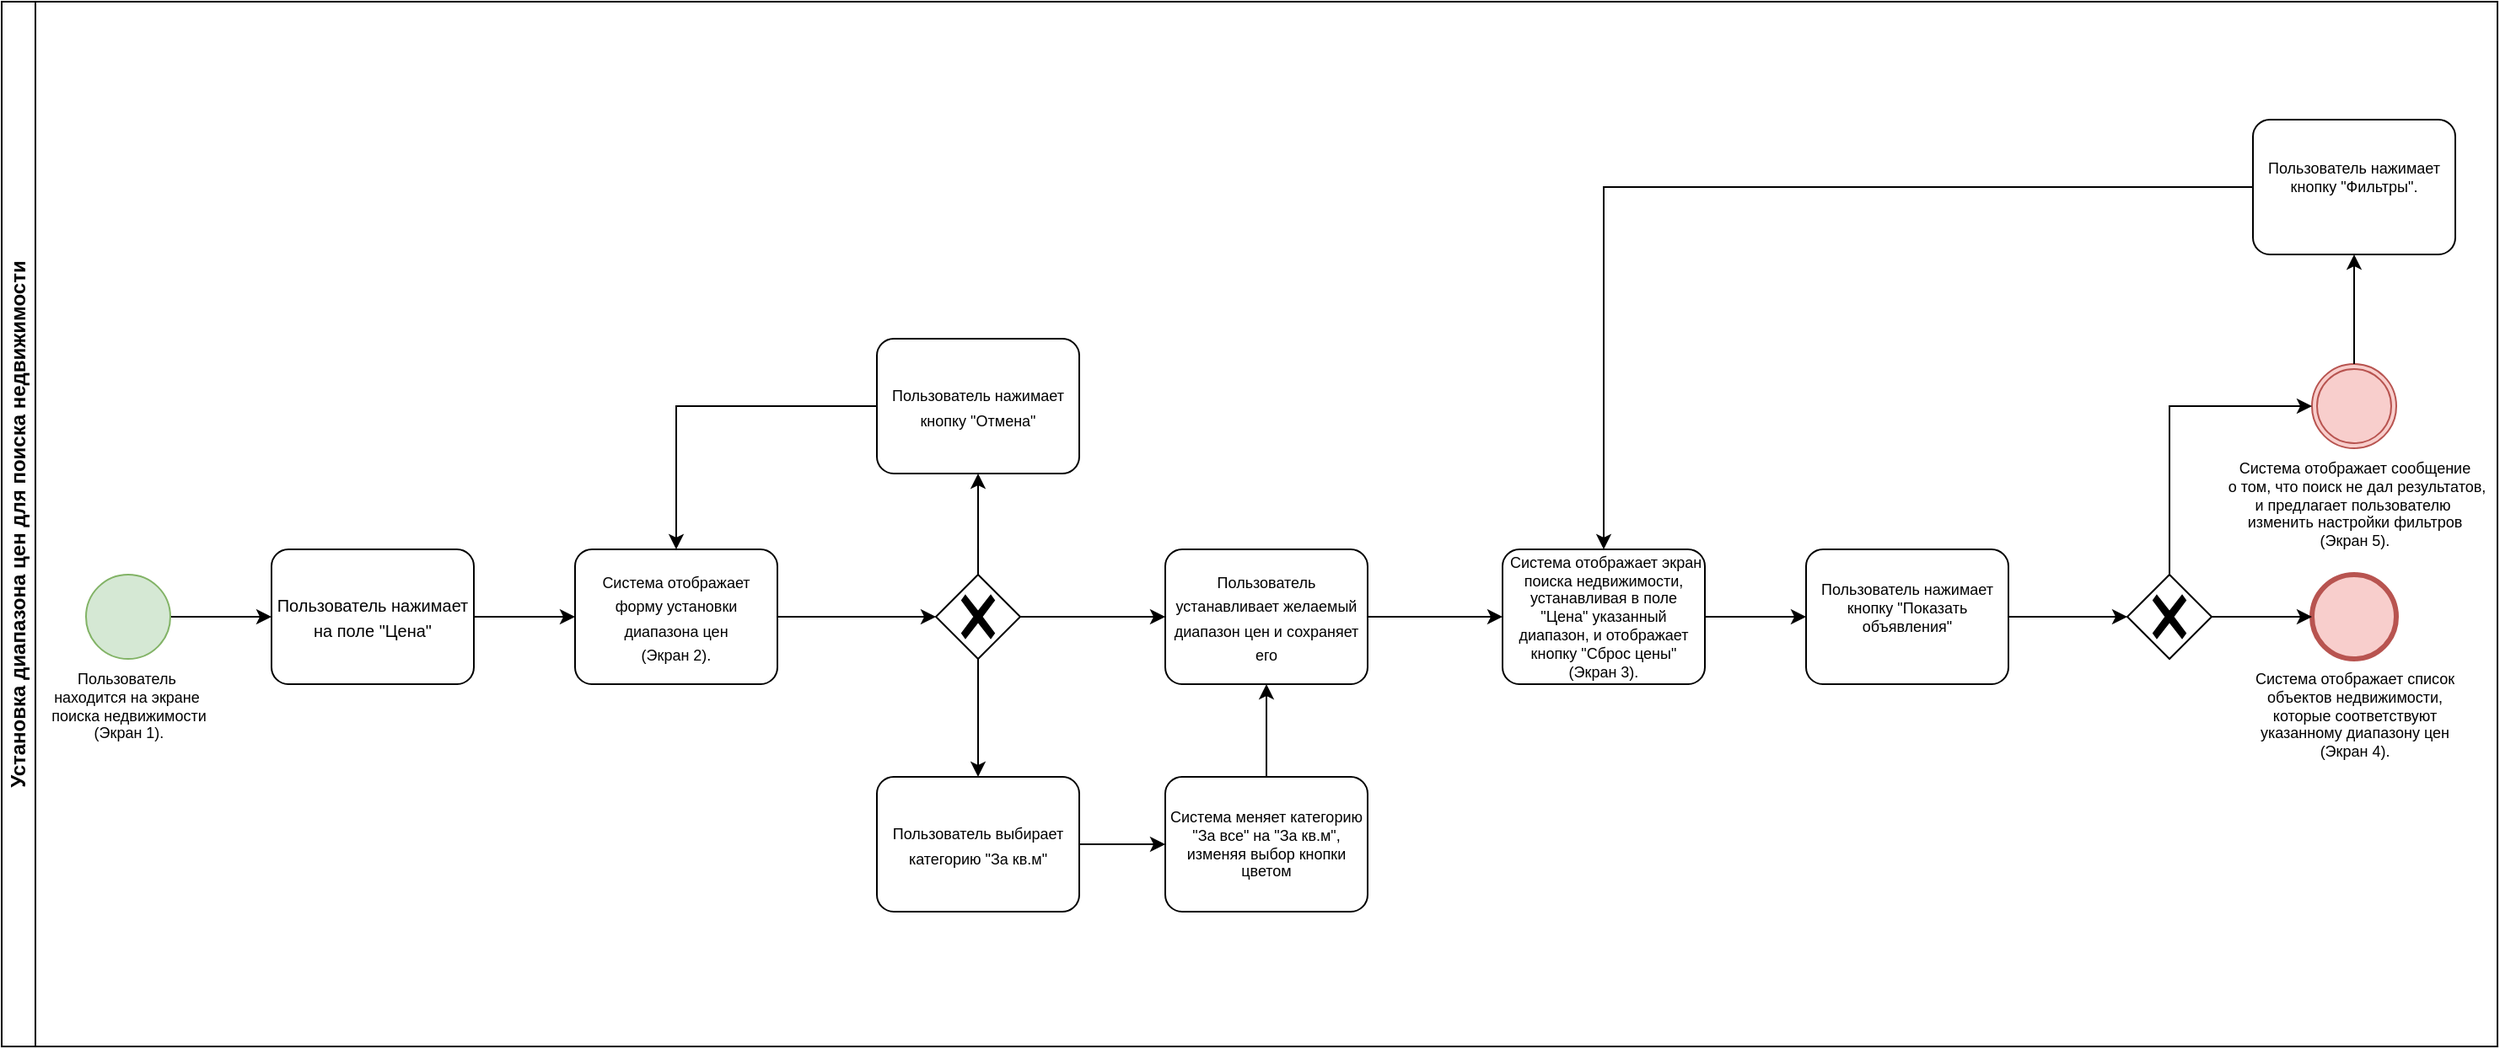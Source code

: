 <mxfile version="24.7.17">
  <diagram name="Страница — 1" id="6dKcLjjxsjvN5Ayz9n6f">
    <mxGraphModel dx="1036" dy="1783" grid="1" gridSize="10" guides="1" tooltips="1" connect="1" arrows="1" fold="1" page="1" pageScale="1" pageWidth="827" pageHeight="1169" math="0" shadow="0">
      <root>
        <mxCell id="0" />
        <mxCell id="1" parent="0" />
        <mxCell id="C_I9bJdqRiMbEL3iKja--15" value="Установка диапазона цен для поиска недвижимости" style="swimlane;startSize=20;horizontal=0;html=1;whiteSpace=wrap;" parent="1" vertex="1">
          <mxGeometry x="70" y="-530" width="1480" height="620" as="geometry">
            <mxRectangle x="50" y="70" width="40" height="60" as="alternateBounds" />
          </mxGeometry>
        </mxCell>
        <mxCell id="C_I9bJdqRiMbEL3iKja--17" style="edgeStyle=orthogonalEdgeStyle;rounded=0;orthogonalLoop=1;jettySize=auto;html=1;exitX=1;exitY=0.5;exitDx=0;exitDy=0;exitPerimeter=0;" parent="C_I9bJdqRiMbEL3iKja--15" source="A_Md5Av4NEP50l646wr--10" target="C_I9bJdqRiMbEL3iKja--16" edge="1">
          <mxGeometry relative="1" as="geometry" />
        </mxCell>
        <mxCell id="A_Md5Av4NEP50l646wr--10" value="&lt;div style=&quot;font-size: 9px;&quot;&gt;&lt;font style=&quot;font-size: 9px;&quot;&gt;Пользователь&amp;nbsp;&lt;/font&gt;&lt;/div&gt;&lt;div style=&quot;font-size: 9px;&quot;&gt;&lt;font style=&quot;font-size: 9px;&quot;&gt;находится на экране&amp;nbsp;&lt;/font&gt;&lt;/div&gt;&lt;div style=&quot;font-size: 9px;&quot;&gt;&lt;font style=&quot;font-size: 9px;&quot;&gt;поиска недвижимости&lt;/font&gt;&lt;/div&gt;&lt;div style=&quot;font-size: 9px;&quot;&gt;&lt;font style=&quot;font-size: 9px;&quot;&gt;(Экран 1).&lt;/font&gt;&lt;/div&gt;" style="points=[[0.145,0.145,0],[0.5,0,0],[0.855,0.145,0],[1,0.5,0],[0.855,0.855,0],[0.5,1,0],[0.145,0.855,0],[0,0.5,0]];shape=mxgraph.bpmn.event;html=1;verticalLabelPosition=bottom;labelBackgroundColor=#ffffff;verticalAlign=top;align=center;perimeter=ellipsePerimeter;outlineConnect=0;aspect=fixed;outline=standard;symbol=general;fillColor=#d5e8d4;strokeColor=#82b366;" parent="C_I9bJdqRiMbEL3iKja--15" vertex="1">
          <mxGeometry x="50" y="340" width="50" height="50" as="geometry" />
        </mxCell>
        <mxCell id="C_I9bJdqRiMbEL3iKja--16" value="&lt;font style=&quot;font-size: 10px;&quot;&gt;Пользователь нажимает на поле &quot;Цена&quot;&lt;/font&gt;" style="points=[[0.25,0,0],[0.5,0,0],[0.75,0,0],[1,0.25,0],[1,0.5,0],[1,0.75,0],[0.75,1,0],[0.5,1,0],[0.25,1,0],[0,0.75,0],[0,0.5,0],[0,0.25,0]];shape=mxgraph.bpmn.task;whiteSpace=wrap;rectStyle=rounded;size=10;html=1;container=1;expand=0;collapsible=0;taskMarker=abstract;" parent="C_I9bJdqRiMbEL3iKja--15" vertex="1">
          <mxGeometry x="160" y="325" width="120" height="80" as="geometry" />
        </mxCell>
        <mxCell id="C_I9bJdqRiMbEL3iKja--60" style="edgeStyle=orthogonalEdgeStyle;rounded=0;orthogonalLoop=1;jettySize=auto;html=1;exitX=1;exitY=0.5;exitDx=0;exitDy=0;exitPerimeter=0;" parent="C_I9bJdqRiMbEL3iKja--15" source="A_Md5Av4NEP50l646wr--13" target="C_I9bJdqRiMbEL3iKja--59" edge="1">
          <mxGeometry relative="1" as="geometry" />
        </mxCell>
        <mxCell id="A_Md5Av4NEP50l646wr--13" value="&lt;font style=&quot;font-size: 9px;&quot;&gt;Система отображает форму установки диапазона цен&lt;/font&gt;&lt;div&gt;&lt;font style=&quot;font-size: 9px;&quot;&gt;(Экран 2).&lt;/font&gt;&lt;/div&gt;" style="points=[[0.25,0,0],[0.5,0,0],[0.75,0,0],[1,0.25,0],[1,0.5,0],[1,0.75,0],[0.75,1,0],[0.5,1,0],[0.25,1,0],[0,0.75,0],[0,0.5,0],[0,0.25,0]];shape=mxgraph.bpmn.task;whiteSpace=wrap;rectStyle=rounded;size=10;html=1;container=1;expand=0;collapsible=0;taskMarker=abstract;" parent="C_I9bJdqRiMbEL3iKja--15" vertex="1">
          <mxGeometry x="340" y="325" width="120" height="80" as="geometry" />
        </mxCell>
        <mxCell id="C_I9bJdqRiMbEL3iKja--19" style="edgeStyle=orthogonalEdgeStyle;rounded=0;orthogonalLoop=1;jettySize=auto;html=1;exitX=1;exitY=0.5;exitDx=0;exitDy=0;exitPerimeter=0;entryX=0;entryY=0.5;entryDx=0;entryDy=0;entryPerimeter=0;" parent="C_I9bJdqRiMbEL3iKja--15" source="C_I9bJdqRiMbEL3iKja--16" target="A_Md5Av4NEP50l646wr--13" edge="1">
          <mxGeometry relative="1" as="geometry" />
        </mxCell>
        <mxCell id="A_Md5Av4NEP50l646wr--17" value="&lt;font style=&quot;font-size: 9px;&quot;&gt;Пользователь устанавливает желаемый диапазон цен и сохраняет его&lt;/font&gt;" style="points=[[0.25,0,0],[0.5,0,0],[0.75,0,0],[1,0.25,0],[1,0.5,0],[1,0.75,0],[0.75,1,0],[0.5,1,0],[0.25,1,0],[0,0.75,0],[0,0.5,0],[0,0.25,0]];shape=mxgraph.bpmn.task;whiteSpace=wrap;rectStyle=rounded;size=10;html=1;container=1;expand=0;collapsible=0;taskMarker=abstract;" parent="C_I9bJdqRiMbEL3iKja--15" vertex="1">
          <mxGeometry x="690" y="325" width="120" height="80" as="geometry" />
        </mxCell>
        <mxCell id="C_I9bJdqRiMbEL3iKja--35" style="edgeStyle=orthogonalEdgeStyle;rounded=0;orthogonalLoop=1;jettySize=auto;html=1;exitX=1;exitY=0.5;exitDx=0;exitDy=0;exitPerimeter=0;" parent="C_I9bJdqRiMbEL3iKja--15" source="A_Md5Av4NEP50l646wr--29" target="A_Md5Av4NEP50l646wr--33" edge="1">
          <mxGeometry relative="1" as="geometry" />
        </mxCell>
        <mxCell id="A_Md5Av4NEP50l646wr--29" value="&lt;div style=&quot;font-size: 9px;&quot;&gt;&lt;font style=&quot;font-size: 9px;&quot;&gt;&amp;nbsp;Система отображает экран поиска недвижимости, устанавливая в поле&lt;/font&gt;&lt;/div&gt;&lt;div style=&quot;font-size: 9px;&quot;&gt;&lt;font style=&quot;font-size: 9px;&quot;&gt;&quot;Цена&quot; указанный диапазон, и отображает кнопку &quot;Сброс цены&quot;&lt;/font&gt;&lt;/div&gt;&lt;div style=&quot;font-size: 9px;&quot;&gt;&lt;font style=&quot;font-size: 9px;&quot;&gt;(Экран 3).&lt;/font&gt;&lt;/div&gt;" style="points=[[0.25,0,0],[0.5,0,0],[0.75,0,0],[1,0.25,0],[1,0.5,0],[1,0.75,0],[0.75,1,0],[0.5,1,0],[0.25,1,0],[0,0.75,0],[0,0.5,0],[0,0.25,0]];shape=mxgraph.bpmn.task;whiteSpace=wrap;rectStyle=rounded;size=10;html=1;container=1;expand=0;collapsible=0;taskMarker=abstract;" parent="C_I9bJdqRiMbEL3iKja--15" vertex="1">
          <mxGeometry x="890" y="325" width="120" height="80" as="geometry" />
        </mxCell>
        <mxCell id="A_Md5Av4NEP50l646wr--33" value="&lt;div style=&quot;font-size: 9px;&quot;&gt;&lt;font style=&quot;font-size: 9px;&quot;&gt;Пользователь нажимает кнопку &quot;Показать объявления&quot;&lt;/font&gt;&lt;/div&gt;&lt;div style=&quot;font-size: 9px;&quot;&gt;&lt;br&gt;&lt;/div&gt;" style="points=[[0.25,0,0],[0.5,0,0],[0.75,0,0],[1,0.25,0],[1,0.5,0],[1,0.75,0],[0.75,1,0],[0.5,1,0],[0.25,1,0],[0,0.75,0],[0,0.5,0],[0,0.25,0]];shape=mxgraph.bpmn.task;whiteSpace=wrap;rectStyle=rounded;size=10;html=1;container=1;expand=0;collapsible=0;taskMarker=abstract;" parent="C_I9bJdqRiMbEL3iKja--15" vertex="1">
          <mxGeometry x="1070" y="325" width="120" height="80" as="geometry" />
        </mxCell>
        <mxCell id="A_Md5Av4NEP50l646wr--40" value="&lt;div style=&quot;font-size: 9px;&quot;&gt;&lt;font style=&quot;font-size: 9px;&quot;&gt;Система отображает список&lt;/font&gt;&lt;/div&gt;&lt;div style=&quot;font-size: 9px;&quot;&gt;&lt;font style=&quot;font-size: 9px;&quot;&gt;объектов недвижимости,&lt;/font&gt;&lt;/div&gt;&lt;div style=&quot;font-size: 9px;&quot;&gt;&lt;font style=&quot;font-size: 9px;&quot;&gt; которые соответствуют &lt;/font&gt;&lt;/div&gt;&lt;div style=&quot;font-size: 9px;&quot;&gt;&lt;font style=&quot;font-size: 9px;&quot;&gt;указанному диапазону цен&lt;/font&gt;&lt;/div&gt;&lt;div style=&quot;font-size: 9px;&quot;&gt;&lt;font style=&quot;font-size: 9px;&quot;&gt;(Экран 4).&lt;/font&gt;&lt;/div&gt;" style="points=[[0.145,0.145,0],[0.5,0,0],[0.855,0.145,0],[1,0.5,0],[0.855,0.855,0],[0.5,1,0],[0.145,0.855,0],[0,0.5,0]];shape=mxgraph.bpmn.event;html=1;verticalLabelPosition=bottom;labelBackgroundColor=#ffffff;verticalAlign=top;align=center;perimeter=ellipsePerimeter;outlineConnect=0;aspect=fixed;outline=end;symbol=terminate2;fillColor=#f8cecc;strokeColor=#b85450;" parent="C_I9bJdqRiMbEL3iKja--15" vertex="1">
          <mxGeometry x="1370" y="340" width="50" height="50" as="geometry" />
        </mxCell>
        <mxCell id="C_I9bJdqRiMbEL3iKja--25" value="" style="points=[[0.25,0.25,0],[0.5,0,0],[0.75,0.25,0],[1,0.5,0],[0.75,0.75,0],[0.5,1,0],[0.25,0.75,0],[0,0.5,0]];shape=mxgraph.bpmn.gateway2;html=1;verticalLabelPosition=bottom;labelBackgroundColor=#ffffff;verticalAlign=top;align=center;perimeter=rhombusPerimeter;outlineConnect=0;outline=none;symbol=none;gwType=exclusive;" parent="C_I9bJdqRiMbEL3iKja--15" vertex="1">
          <mxGeometry x="1260.5" y="340" width="50" height="50" as="geometry" />
        </mxCell>
        <mxCell id="C_I9bJdqRiMbEL3iKja--36" style="edgeStyle=orthogonalEdgeStyle;rounded=0;orthogonalLoop=1;jettySize=auto;html=1;exitX=1;exitY=0.5;exitDx=0;exitDy=0;exitPerimeter=0;entryX=0;entryY=0.5;entryDx=0;entryDy=0;entryPerimeter=0;" parent="C_I9bJdqRiMbEL3iKja--15" source="A_Md5Av4NEP50l646wr--33" target="C_I9bJdqRiMbEL3iKja--25" edge="1">
          <mxGeometry relative="1" as="geometry" />
        </mxCell>
        <mxCell id="C_I9bJdqRiMbEL3iKja--38" value="&lt;div style=&quot;font-size: 9px;&quot;&gt;&lt;div&gt;Система отображает сообщение&lt;/div&gt;&lt;div&gt;&amp;nbsp;о том, что поиск не дал результатов,&lt;/div&gt;&lt;div&gt;и предлагает пользователю&amp;nbsp;&lt;/div&gt;&lt;div&gt;изменить настройки фильтров&lt;/div&gt;&lt;div&gt;(Экран 5).&lt;/div&gt;&lt;/div&gt;" style="points=[[0.145,0.145,0],[0.5,0,0],[0.855,0.145,0],[1,0.5,0],[0.855,0.855,0],[0.5,1,0],[0.145,0.855,0],[0,0.5,0]];shape=mxgraph.bpmn.event;html=1;verticalLabelPosition=bottom;labelBackgroundColor=#ffffff;verticalAlign=top;align=center;perimeter=ellipsePerimeter;outlineConnect=0;aspect=fixed;outline=throwing;symbol=general;fillColor=#f8cecc;strokeColor=#b85450;" parent="C_I9bJdqRiMbEL3iKja--15" vertex="1">
          <mxGeometry x="1370" y="215" width="50" height="50" as="geometry" />
        </mxCell>
        <mxCell id="C_I9bJdqRiMbEL3iKja--40" value="&lt;div style=&quot;font-size: 9px;&quot;&gt;&lt;div&gt;Пользователь нажимает кнопку &quot;Фильтры&quot;.&lt;/div&gt;&lt;div&gt;&lt;br&gt;&lt;/div&gt;&lt;/div&gt;" style="points=[[0.25,0,0],[0.5,0,0],[0.75,0,0],[1,0.25,0],[1,0.5,0],[1,0.75,0],[0.75,1,0],[0.5,1,0],[0.25,1,0],[0,0.75,0],[0,0.5,0],[0,0.25,0]];shape=mxgraph.bpmn.task;whiteSpace=wrap;rectStyle=rounded;size=10;html=1;container=1;expand=0;collapsible=0;taskMarker=abstract;" parent="C_I9bJdqRiMbEL3iKja--15" vertex="1">
          <mxGeometry x="1335" y="70" width="120" height="80" as="geometry" />
        </mxCell>
        <mxCell id="C_I9bJdqRiMbEL3iKja--41" style="edgeStyle=orthogonalEdgeStyle;rounded=0;orthogonalLoop=1;jettySize=auto;html=1;exitX=0.5;exitY=0;exitDx=0;exitDy=0;exitPerimeter=0;entryX=0.5;entryY=1;entryDx=0;entryDy=0;entryPerimeter=0;" parent="C_I9bJdqRiMbEL3iKja--15" source="C_I9bJdqRiMbEL3iKja--38" target="C_I9bJdqRiMbEL3iKja--40" edge="1">
          <mxGeometry relative="1" as="geometry" />
        </mxCell>
        <mxCell id="A_Md5Av4NEP50l646wr--42" value="&lt;font style=&quot;font-size: 9px;&quot;&gt;Пользователь выбирает категорию &quot;За кв.м&quot;&lt;/font&gt;" style="points=[[0.25,0,0],[0.5,0,0],[0.75,0,0],[1,0.25,0],[1,0.5,0],[1,0.75,0],[0.75,1,0],[0.5,1,0],[0.25,1,0],[0,0.75,0],[0,0.5,0],[0,0.25,0]];shape=mxgraph.bpmn.task;whiteSpace=wrap;rectStyle=rounded;size=10;html=1;container=1;expand=0;collapsible=0;taskMarker=abstract;" parent="C_I9bJdqRiMbEL3iKja--15" vertex="1">
          <mxGeometry x="519" y="460" width="120" height="80" as="geometry" />
        </mxCell>
        <mxCell id="A_Md5Av4NEP50l646wr--50" value="&lt;div style=&quot;font-size: 9px;&quot;&gt;&lt;div&gt;Система меняет категорию &quot;За все&quot; на &quot;За кв.м&quot;, изменяя выбор кнопки&lt;/div&gt;&lt;div&gt;цветом&lt;/div&gt;&lt;/div&gt;" style="points=[[0.25,0,0],[0.5,0,0],[0.75,0,0],[1,0.25,0],[1,0.5,0],[1,0.75,0],[0.75,1,0],[0.5,1,0],[0.25,1,0],[0,0.75,0],[0,0.5,0],[0,0.25,0]];shape=mxgraph.bpmn.task;whiteSpace=wrap;rectStyle=rounded;size=10;html=1;container=1;expand=0;collapsible=0;taskMarker=abstract;" parent="C_I9bJdqRiMbEL3iKja--15" vertex="1">
          <mxGeometry x="690" y="460" width="120" height="80" as="geometry" />
        </mxCell>
        <mxCell id="C_I9bJdqRiMbEL3iKja--59" value="" style="points=[[0.25,0.25,0],[0.5,0,0],[0.75,0.25,0],[1,0.5,0],[0.75,0.75,0],[0.5,1,0],[0.25,0.75,0],[0,0.5,0]];shape=mxgraph.bpmn.gateway2;html=1;verticalLabelPosition=bottom;labelBackgroundColor=#ffffff;verticalAlign=top;align=center;perimeter=rhombusPerimeter;outlineConnect=0;outline=none;symbol=none;gwType=exclusive;" parent="C_I9bJdqRiMbEL3iKja--15" vertex="1">
          <mxGeometry x="554" y="340" width="50" height="50" as="geometry" />
        </mxCell>
        <mxCell id="C_I9bJdqRiMbEL3iKja--61" style="edgeStyle=orthogonalEdgeStyle;rounded=0;orthogonalLoop=1;jettySize=auto;html=1;exitX=1;exitY=0.5;exitDx=0;exitDy=0;exitPerimeter=0;entryX=0;entryY=0.5;entryDx=0;entryDy=0;entryPerimeter=0;" parent="C_I9bJdqRiMbEL3iKja--15" source="C_I9bJdqRiMbEL3iKja--59" target="A_Md5Av4NEP50l646wr--17" edge="1">
          <mxGeometry relative="1" as="geometry" />
        </mxCell>
        <mxCell id="C_I9bJdqRiMbEL3iKja--62" style="edgeStyle=orthogonalEdgeStyle;rounded=0;orthogonalLoop=1;jettySize=auto;html=1;exitX=1;exitY=0.5;exitDx=0;exitDy=0;exitPerimeter=0;entryX=0;entryY=0.5;entryDx=0;entryDy=0;entryPerimeter=0;" parent="C_I9bJdqRiMbEL3iKja--15" source="A_Md5Av4NEP50l646wr--17" target="A_Md5Av4NEP50l646wr--29" edge="1">
          <mxGeometry relative="1" as="geometry" />
        </mxCell>
        <mxCell id="C_I9bJdqRiMbEL3iKja--64" style="edgeStyle=orthogonalEdgeStyle;rounded=0;orthogonalLoop=1;jettySize=auto;html=1;exitX=0.5;exitY=1;exitDx=0;exitDy=0;exitPerimeter=0;entryX=0.5;entryY=0;entryDx=0;entryDy=0;entryPerimeter=0;" parent="C_I9bJdqRiMbEL3iKja--15" source="C_I9bJdqRiMbEL3iKja--59" target="A_Md5Av4NEP50l646wr--42" edge="1">
          <mxGeometry relative="1" as="geometry" />
        </mxCell>
        <mxCell id="C_I9bJdqRiMbEL3iKja--65" style="edgeStyle=orthogonalEdgeStyle;rounded=0;orthogonalLoop=1;jettySize=auto;html=1;exitX=1;exitY=0.5;exitDx=0;exitDy=0;exitPerimeter=0;entryX=0;entryY=0.5;entryDx=0;entryDy=0;entryPerimeter=0;" parent="C_I9bJdqRiMbEL3iKja--15" source="A_Md5Av4NEP50l646wr--42" target="A_Md5Av4NEP50l646wr--50" edge="1">
          <mxGeometry relative="1" as="geometry" />
        </mxCell>
        <mxCell id="C_I9bJdqRiMbEL3iKja--66" style="edgeStyle=orthogonalEdgeStyle;rounded=0;orthogonalLoop=1;jettySize=auto;html=1;exitX=0.5;exitY=0;exitDx=0;exitDy=0;exitPerimeter=0;entryX=0.5;entryY=1;entryDx=0;entryDy=0;entryPerimeter=0;" parent="C_I9bJdqRiMbEL3iKja--15" source="A_Md5Av4NEP50l646wr--50" target="A_Md5Av4NEP50l646wr--17" edge="1">
          <mxGeometry relative="1" as="geometry" />
        </mxCell>
        <mxCell id="C_I9bJdqRiMbEL3iKja--67" style="edgeStyle=orthogonalEdgeStyle;rounded=0;orthogonalLoop=1;jettySize=auto;html=1;exitX=1;exitY=0.5;exitDx=0;exitDy=0;exitPerimeter=0;entryX=0;entryY=0.5;entryDx=0;entryDy=0;entryPerimeter=0;" parent="C_I9bJdqRiMbEL3iKja--15" source="C_I9bJdqRiMbEL3iKja--25" target="A_Md5Av4NEP50l646wr--40" edge="1">
          <mxGeometry relative="1" as="geometry" />
        </mxCell>
        <mxCell id="C_I9bJdqRiMbEL3iKja--69" style="edgeStyle=orthogonalEdgeStyle;rounded=0;orthogonalLoop=1;jettySize=auto;html=1;exitX=0;exitY=0.5;exitDx=0;exitDy=0;exitPerimeter=0;entryX=0.5;entryY=0;entryDx=0;entryDy=0;entryPerimeter=0;" parent="C_I9bJdqRiMbEL3iKja--15" source="C_I9bJdqRiMbEL3iKja--40" target="A_Md5Av4NEP50l646wr--29" edge="1">
          <mxGeometry relative="1" as="geometry" />
        </mxCell>
        <mxCell id="A_Md5Av4NEP50l646wr--34" value="&lt;font style=&quot;font-size: 9px;&quot;&gt;Пользователь нажимает кнопку &quot;Отмена&quot;&lt;/font&gt;" style="points=[[0.25,0,0],[0.5,0,0],[0.75,0,0],[1,0.25,0],[1,0.5,0],[1,0.75,0],[0.75,1,0],[0.5,1,0],[0.25,1,0],[0,0.75,0],[0,0.5,0],[0,0.25,0]];shape=mxgraph.bpmn.task;whiteSpace=wrap;rectStyle=rounded;size=10;html=1;container=1;expand=0;collapsible=0;taskMarker=abstract;" parent="C_I9bJdqRiMbEL3iKja--15" vertex="1">
          <mxGeometry x="519" y="200" width="120" height="80" as="geometry" />
        </mxCell>
        <mxCell id="C_I9bJdqRiMbEL3iKja--71" style="edgeStyle=orthogonalEdgeStyle;rounded=0;orthogonalLoop=1;jettySize=auto;html=1;exitX=0;exitY=0.5;exitDx=0;exitDy=0;exitPerimeter=0;entryX=0.5;entryY=0;entryDx=0;entryDy=0;entryPerimeter=0;" parent="C_I9bJdqRiMbEL3iKja--15" source="A_Md5Av4NEP50l646wr--34" target="A_Md5Av4NEP50l646wr--13" edge="1">
          <mxGeometry relative="1" as="geometry" />
        </mxCell>
        <mxCell id="C_I9bJdqRiMbEL3iKja--73" style="edgeStyle=orthogonalEdgeStyle;rounded=0;orthogonalLoop=1;jettySize=auto;html=1;exitX=0.5;exitY=0;exitDx=0;exitDy=0;exitPerimeter=0;entryX=0;entryY=0.5;entryDx=0;entryDy=0;entryPerimeter=0;" parent="C_I9bJdqRiMbEL3iKja--15" source="C_I9bJdqRiMbEL3iKja--25" target="C_I9bJdqRiMbEL3iKja--38" edge="1">
          <mxGeometry relative="1" as="geometry" />
        </mxCell>
        <mxCell id="tOpah2XGSQvwADB1tgPg-1" style="edgeStyle=orthogonalEdgeStyle;rounded=0;orthogonalLoop=1;jettySize=auto;html=1;exitX=0.5;exitY=0;exitDx=0;exitDy=0;exitPerimeter=0;entryX=0.5;entryY=1;entryDx=0;entryDy=0;entryPerimeter=0;" parent="C_I9bJdqRiMbEL3iKja--15" source="C_I9bJdqRiMbEL3iKja--59" target="A_Md5Av4NEP50l646wr--34" edge="1">
          <mxGeometry relative="1" as="geometry" />
        </mxCell>
      </root>
    </mxGraphModel>
  </diagram>
</mxfile>

